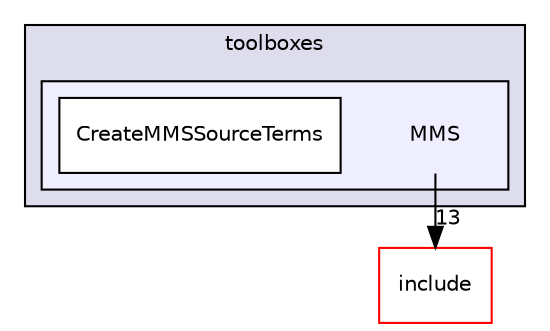 digraph "/home/boyd/Scrivania/Thesis/SU2/Common/src/toolboxes/MMS" {
  compound=true
  node [ fontsize="10", fontname="Helvetica"];
  edge [ labelfontsize="10", labelfontname="Helvetica"];
  subgraph clusterdir_13bc7e962b412d68890c2d3a34e8ccf7 {
    graph [ bgcolor="#ddddee", pencolor="black", label="toolboxes" fontname="Helvetica", fontsize="10", URL="dir_13bc7e962b412d68890c2d3a34e8ccf7.html"]
  subgraph clusterdir_6eba940c2c0b86923659b2129a04577d {
    graph [ bgcolor="#eeeeff", pencolor="black", label="" URL="dir_6eba940c2c0b86923659b2129a04577d.html"];
    dir_6eba940c2c0b86923659b2129a04577d [shape=plaintext label="MMS"];
    dir_da90402b58cf06d117fbf96db91f91db [shape=box label="CreateMMSSourceTerms" color="black" fillcolor="white" style="filled" URL="dir_da90402b58cf06d117fbf96db91f91db.html"];
  }
  }
  dir_92cb2900980f09bf257878861626e98f [shape=box label="include" fillcolor="white" style="filled" color="red" URL="dir_92cb2900980f09bf257878861626e98f.html"];
  dir_6eba940c2c0b86923659b2129a04577d->dir_92cb2900980f09bf257878861626e98f [headlabel="13", labeldistance=1.5 headhref="dir_000012_000000.html"];
}
